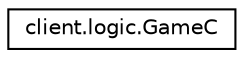 digraph "Graphical Class Hierarchy"
{
  edge [fontname="Helvetica",fontsize="10",labelfontname="Helvetica",labelfontsize="10"];
  node [fontname="Helvetica",fontsize="10",shape=record];
  rankdir="LR";
  Node0 [label="client.logic.GameC",height=0.2,width=0.4,color="black", fillcolor="white", style="filled",URL="$classclient_1_1logic_1_1_game_c.html"];
}
